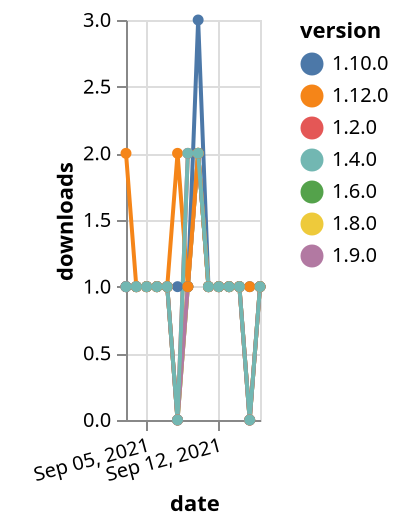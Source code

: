 {"$schema": "https://vega.github.io/schema/vega-lite/v5.json", "description": "A simple bar chart with embedded data.", "data": {"values": [{"date": "2021-09-03", "total": 164, "delta": 1, "version": "1.6.0"}, {"date": "2021-09-04", "total": 165, "delta": 1, "version": "1.6.0"}, {"date": "2021-09-05", "total": 166, "delta": 1, "version": "1.6.0"}, {"date": "2021-09-06", "total": 167, "delta": 1, "version": "1.6.0"}, {"date": "2021-09-07", "total": 168, "delta": 1, "version": "1.6.0"}, {"date": "2021-09-08", "total": 168, "delta": 0, "version": "1.6.0"}, {"date": "2021-09-09", "total": 169, "delta": 1, "version": "1.6.0"}, {"date": "2021-09-10", "total": 171, "delta": 2, "version": "1.6.0"}, {"date": "2021-09-11", "total": 172, "delta": 1, "version": "1.6.0"}, {"date": "2021-09-12", "total": 173, "delta": 1, "version": "1.6.0"}, {"date": "2021-09-13", "total": 174, "delta": 1, "version": "1.6.0"}, {"date": "2021-09-14", "total": 175, "delta": 1, "version": "1.6.0"}, {"date": "2021-09-15", "total": 175, "delta": 0, "version": "1.6.0"}, {"date": "2021-09-16", "total": 176, "delta": 1, "version": "1.6.0"}, {"date": "2021-09-03", "total": 142, "delta": 1, "version": "1.8.0"}, {"date": "2021-09-04", "total": 143, "delta": 1, "version": "1.8.0"}, {"date": "2021-09-05", "total": 144, "delta": 1, "version": "1.8.0"}, {"date": "2021-09-06", "total": 145, "delta": 1, "version": "1.8.0"}, {"date": "2021-09-07", "total": 146, "delta": 1, "version": "1.8.0"}, {"date": "2021-09-08", "total": 146, "delta": 0, "version": "1.8.0"}, {"date": "2021-09-09", "total": 147, "delta": 1, "version": "1.8.0"}, {"date": "2021-09-10", "total": 149, "delta": 2, "version": "1.8.0"}, {"date": "2021-09-11", "total": 150, "delta": 1, "version": "1.8.0"}, {"date": "2021-09-12", "total": 151, "delta": 1, "version": "1.8.0"}, {"date": "2021-09-13", "total": 152, "delta": 1, "version": "1.8.0"}, {"date": "2021-09-14", "total": 153, "delta": 1, "version": "1.8.0"}, {"date": "2021-09-15", "total": 153, "delta": 0, "version": "1.8.0"}, {"date": "2021-09-16", "total": 154, "delta": 1, "version": "1.8.0"}, {"date": "2021-09-03", "total": 133, "delta": 1, "version": "1.9.0"}, {"date": "2021-09-04", "total": 134, "delta": 1, "version": "1.9.0"}, {"date": "2021-09-05", "total": 135, "delta": 1, "version": "1.9.0"}, {"date": "2021-09-06", "total": 136, "delta": 1, "version": "1.9.0"}, {"date": "2021-09-07", "total": 137, "delta": 1, "version": "1.9.0"}, {"date": "2021-09-08", "total": 137, "delta": 0, "version": "1.9.0"}, {"date": "2021-09-09", "total": 138, "delta": 1, "version": "1.9.0"}, {"date": "2021-09-10", "total": 140, "delta": 2, "version": "1.9.0"}, {"date": "2021-09-11", "total": 141, "delta": 1, "version": "1.9.0"}, {"date": "2021-09-12", "total": 142, "delta": 1, "version": "1.9.0"}, {"date": "2021-09-13", "total": 143, "delta": 1, "version": "1.9.0"}, {"date": "2021-09-14", "total": 144, "delta": 1, "version": "1.9.0"}, {"date": "2021-09-15", "total": 144, "delta": 0, "version": "1.9.0"}, {"date": "2021-09-16", "total": 145, "delta": 1, "version": "1.9.0"}, {"date": "2021-09-03", "total": 163, "delta": 1, "version": "1.10.0"}, {"date": "2021-09-04", "total": 164, "delta": 1, "version": "1.10.0"}, {"date": "2021-09-05", "total": 165, "delta": 1, "version": "1.10.0"}, {"date": "2021-09-06", "total": 166, "delta": 1, "version": "1.10.0"}, {"date": "2021-09-07", "total": 167, "delta": 1, "version": "1.10.0"}, {"date": "2021-09-08", "total": 168, "delta": 1, "version": "1.10.0"}, {"date": "2021-09-09", "total": 169, "delta": 1, "version": "1.10.0"}, {"date": "2021-09-10", "total": 172, "delta": 3, "version": "1.10.0"}, {"date": "2021-09-11", "total": 173, "delta": 1, "version": "1.10.0"}, {"date": "2021-09-12", "total": 174, "delta": 1, "version": "1.10.0"}, {"date": "2021-09-13", "total": 175, "delta": 1, "version": "1.10.0"}, {"date": "2021-09-14", "total": 176, "delta": 1, "version": "1.10.0"}, {"date": "2021-09-15", "total": 177, "delta": 1, "version": "1.10.0"}, {"date": "2021-09-16", "total": 178, "delta": 1, "version": "1.10.0"}, {"date": "2021-09-03", "total": 212, "delta": 1, "version": "1.2.0"}, {"date": "2021-09-04", "total": 213, "delta": 1, "version": "1.2.0"}, {"date": "2021-09-05", "total": 214, "delta": 1, "version": "1.2.0"}, {"date": "2021-09-06", "total": 215, "delta": 1, "version": "1.2.0"}, {"date": "2021-09-07", "total": 216, "delta": 1, "version": "1.2.0"}, {"date": "2021-09-08", "total": 216, "delta": 0, "version": "1.2.0"}, {"date": "2021-09-09", "total": 218, "delta": 2, "version": "1.2.0"}, {"date": "2021-09-10", "total": 220, "delta": 2, "version": "1.2.0"}, {"date": "2021-09-11", "total": 221, "delta": 1, "version": "1.2.0"}, {"date": "2021-09-12", "total": 222, "delta": 1, "version": "1.2.0"}, {"date": "2021-09-13", "total": 223, "delta": 1, "version": "1.2.0"}, {"date": "2021-09-14", "total": 224, "delta": 1, "version": "1.2.0"}, {"date": "2021-09-15", "total": 224, "delta": 0, "version": "1.2.0"}, {"date": "2021-09-16", "total": 225, "delta": 1, "version": "1.2.0"}, {"date": "2021-09-03", "total": 116, "delta": 2, "version": "1.12.0"}, {"date": "2021-09-04", "total": 117, "delta": 1, "version": "1.12.0"}, {"date": "2021-09-05", "total": 118, "delta": 1, "version": "1.12.0"}, {"date": "2021-09-06", "total": 119, "delta": 1, "version": "1.12.0"}, {"date": "2021-09-07", "total": 120, "delta": 1, "version": "1.12.0"}, {"date": "2021-09-08", "total": 122, "delta": 2, "version": "1.12.0"}, {"date": "2021-09-09", "total": 123, "delta": 1, "version": "1.12.0"}, {"date": "2021-09-10", "total": 125, "delta": 2, "version": "1.12.0"}, {"date": "2021-09-11", "total": 126, "delta": 1, "version": "1.12.0"}, {"date": "2021-09-12", "total": 127, "delta": 1, "version": "1.12.0"}, {"date": "2021-09-13", "total": 128, "delta": 1, "version": "1.12.0"}, {"date": "2021-09-14", "total": 129, "delta": 1, "version": "1.12.0"}, {"date": "2021-09-15", "total": 130, "delta": 1, "version": "1.12.0"}, {"date": "2021-09-16", "total": 131, "delta": 1, "version": "1.12.0"}, {"date": "2021-09-03", "total": 169, "delta": 1, "version": "1.4.0"}, {"date": "2021-09-04", "total": 170, "delta": 1, "version": "1.4.0"}, {"date": "2021-09-05", "total": 171, "delta": 1, "version": "1.4.0"}, {"date": "2021-09-06", "total": 172, "delta": 1, "version": "1.4.0"}, {"date": "2021-09-07", "total": 173, "delta": 1, "version": "1.4.0"}, {"date": "2021-09-08", "total": 173, "delta": 0, "version": "1.4.0"}, {"date": "2021-09-09", "total": 175, "delta": 2, "version": "1.4.0"}, {"date": "2021-09-10", "total": 177, "delta": 2, "version": "1.4.0"}, {"date": "2021-09-11", "total": 178, "delta": 1, "version": "1.4.0"}, {"date": "2021-09-12", "total": 179, "delta": 1, "version": "1.4.0"}, {"date": "2021-09-13", "total": 180, "delta": 1, "version": "1.4.0"}, {"date": "2021-09-14", "total": 181, "delta": 1, "version": "1.4.0"}, {"date": "2021-09-15", "total": 181, "delta": 0, "version": "1.4.0"}, {"date": "2021-09-16", "total": 182, "delta": 1, "version": "1.4.0"}]}, "width": "container", "mark": {"type": "line", "point": {"filled": true}}, "encoding": {"x": {"field": "date", "type": "temporal", "timeUnit": "yearmonthdate", "title": "date", "axis": {"labelAngle": -15}}, "y": {"field": "delta", "type": "quantitative", "title": "downloads"}, "color": {"field": "version", "type": "nominal"}, "tooltip": {"field": "delta"}}}